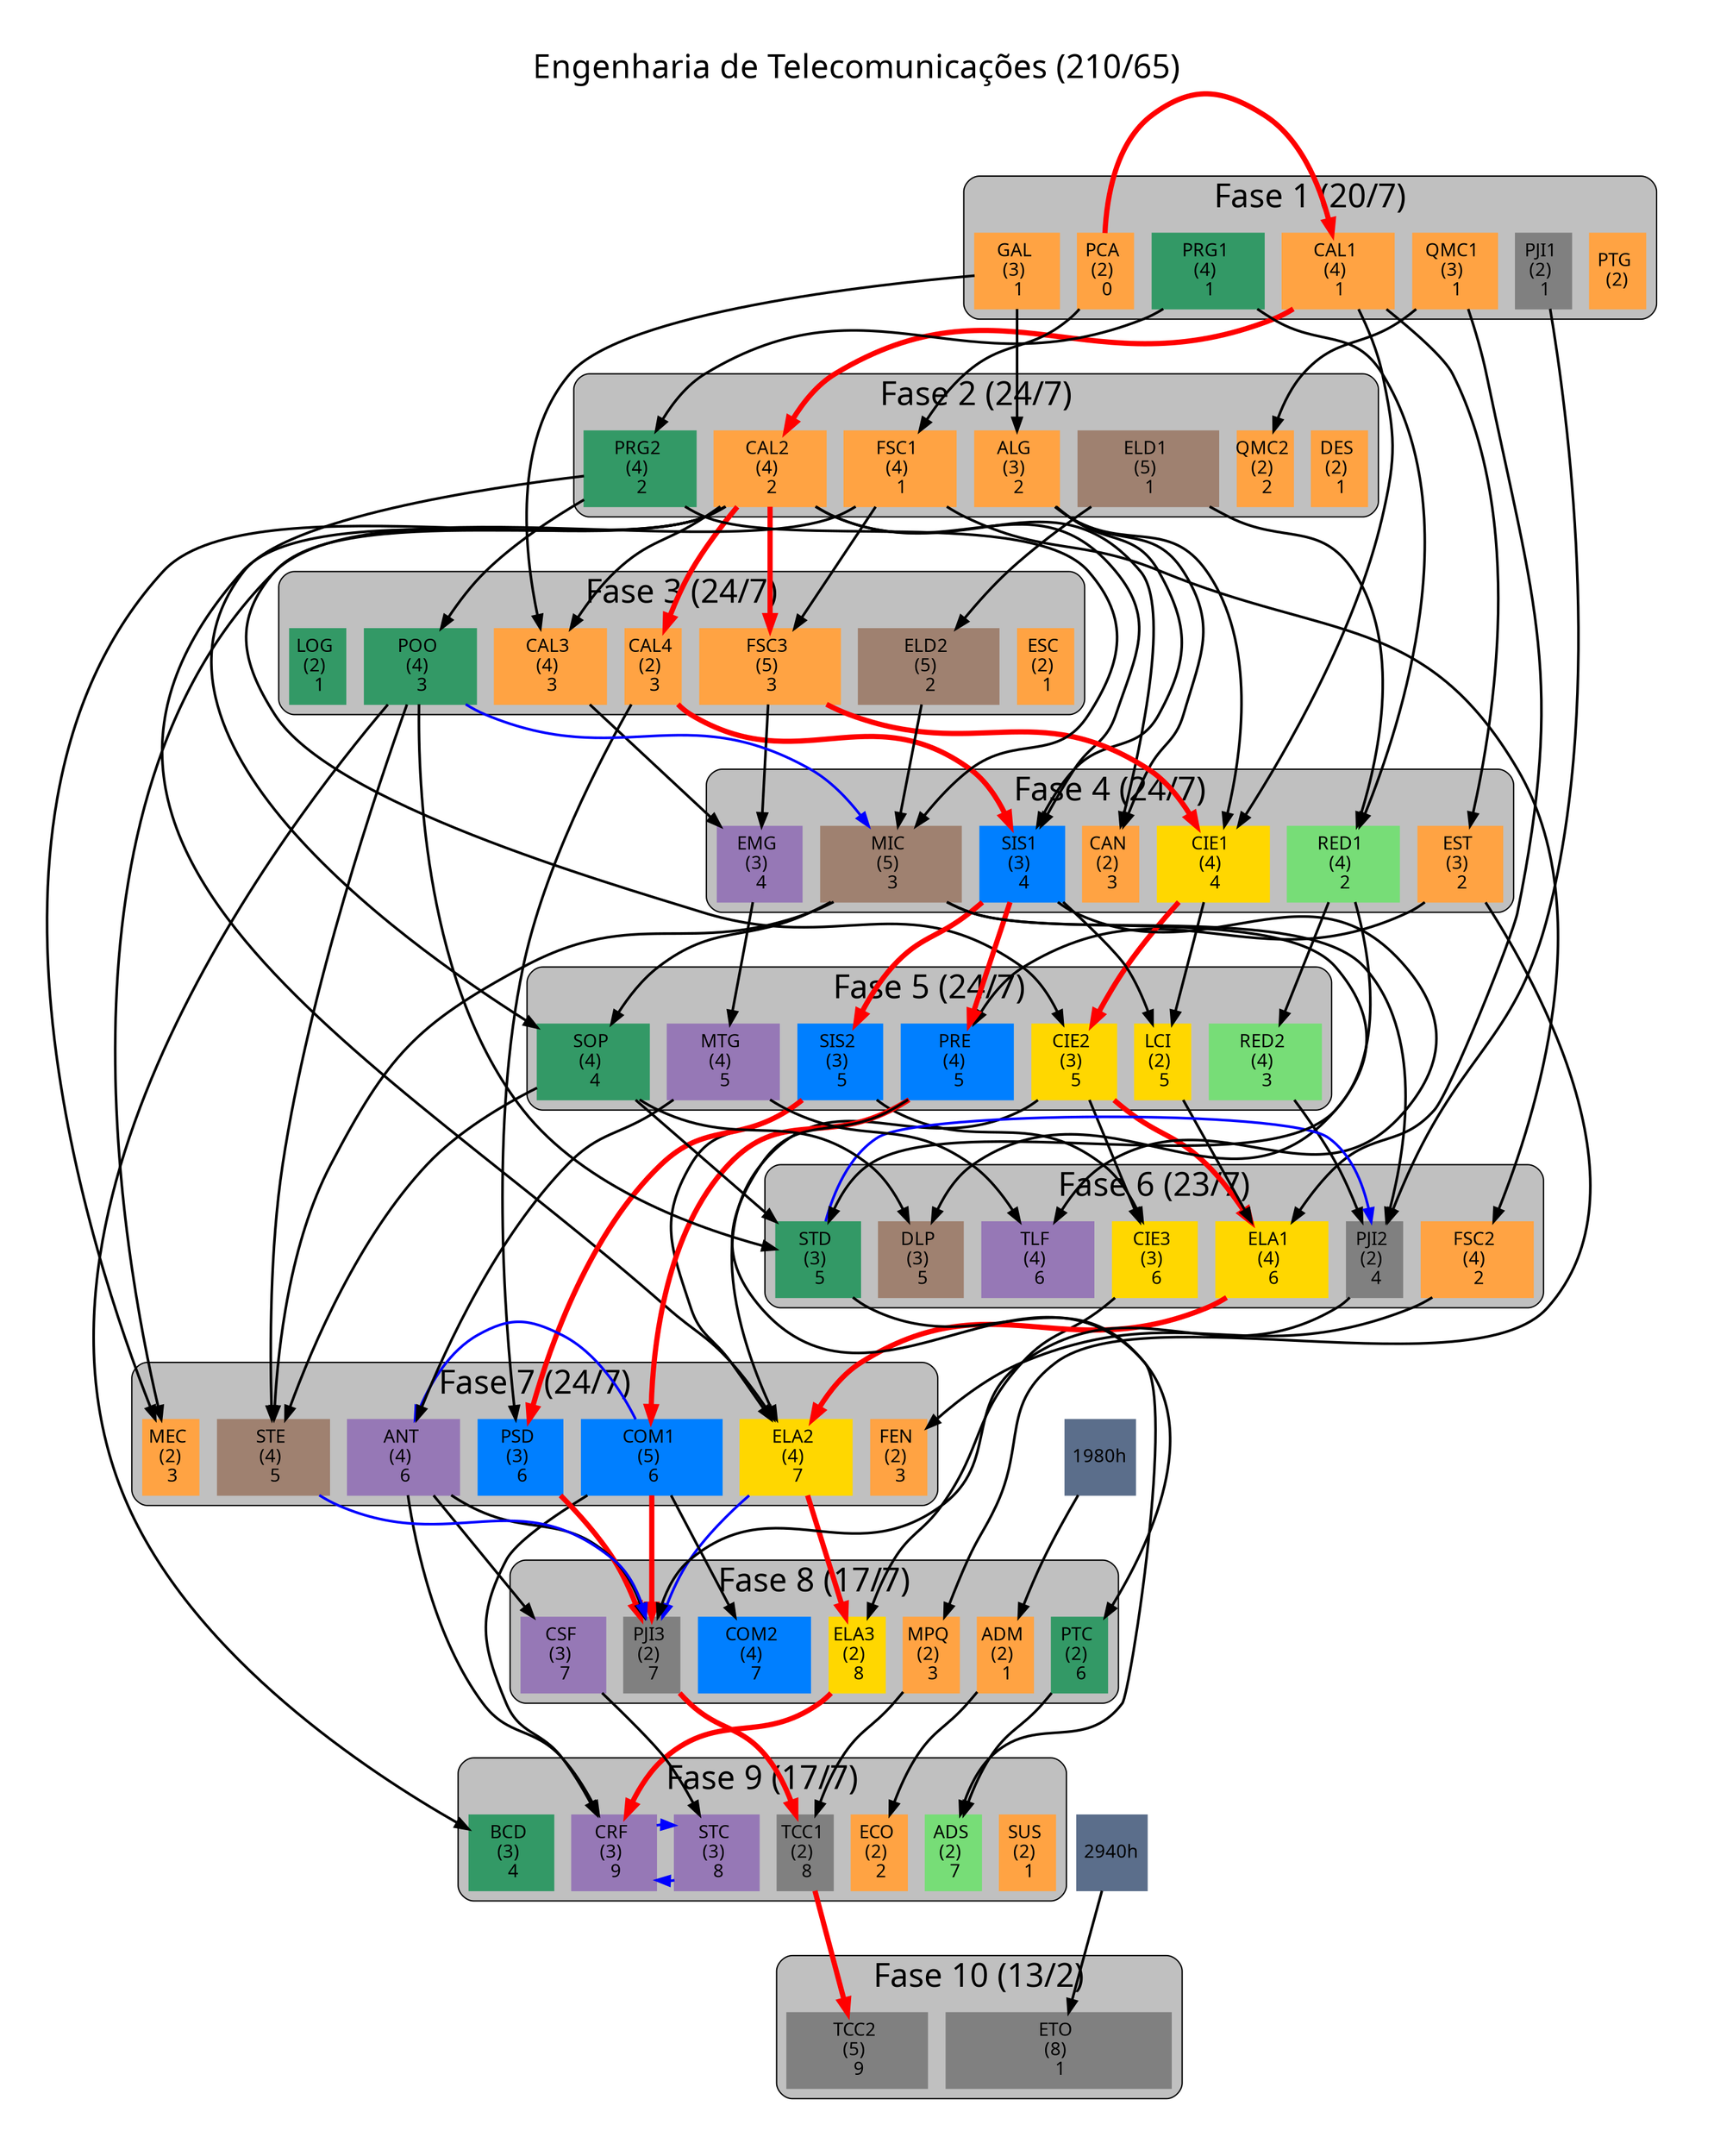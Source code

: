 digraph EngTelecom {
    layout = dot  // circo, dot, fdp, neato, osage, sfdp, twopi
    label ="Engenharia de Telecomunicações (210/65)"
    labelloc = t
    // graph [nodesep=0.3, ranksep=1.3] # , splines=ortho]#, splines=lines]  #ortho
    // node [labelloc=c fontsize=10, style=filled, shape=box, style="rounded,filled"]
    // edge [arrowsize=.5]
   
    // bgcolor="#2e3e56"
	  pad="0.5" /* add padding round the edge of the graph */
    graph [nodesep=0.2, ranksep=1.3, fontname="helvetica Neue Ultra Light", fontcolor="#000000" fontsize=25]
    node [shape="rectangle", height=0.8,  style="filled", labelloc=c, fontname="helvetica Neue Ultra Light bold"fixedsize=true]
    // edge [color="#fcfcfc", penwidth="2", fontname="helvetica Neue Ultra Light"]
    edge [color="#000000", penwidth="2", fontname="helvetica Neue Ultra Light"]
 
 
    // Pré-requisitos

    // Eixo laranja
    {horas1980} -> ADM
    {} -> DES
    {} -> ESC
    {} -> PTG
    {} -> QMC1
    {} -> SUS
    {ADM} -> ECO
    {CAL1} -> EST
    {FSC2} -> FEN
    {CAL2 FSC1} -> MEC
    {EST} -> MPQ # TODO verificar se PJI2 e PTG devem ser pré-requisito
    {QMC1} -> QMC2

    {} -> PCA
    {} -> GAL
    {GAL} -> ALG
    {PCA} -> CAL1 [constraint=false,color=ble] [color=red, penwidth="4"]
    {CAL1} -> CAL2 [color=red, penwidth="4"]
    {GAL CAL2} -> CAL3
    {CAL2} -> CAL4 [color=red, penwidth="4"]
    {ALG CAL2} -> CAN
    {PCA} -> FSC1
    {FSC1} -> FSC2
    {FSC1} -> FSC3
    {CAL2} -> FSC3 [color=red, penwidth="4"]


    // Eixo amarelo
    {CAL1 ALG} -> CIE1 
    {FSC3} -> CIE1 [color=red, penwidth="4"]
    {CIE1} -> CIE2 [color=red, penwidth="4"]
    {CAL2} -> CIE2 
    {CIE2 SIS2} -> CIE3 # TODO verificar
    {LCI QMC1} -> ELA1 # TODO verificar
    {CIE2} -> ELA1 [color=red, penwidth="4"]
    {CAL2 CIE2 SIS2} -> ELA2
    {ELA1} -> ELA2 [color=red, penwidth="4"]
    {CIE3} -> ELA3
    {ELA2} -> ELA3 [color=red, penwidth="4"]
    {CIE1 SIS1} -> LCI

    // Eixo azul
    {PRE} -> COM1 [color=red, penwidth="4"] # recomendada: sis2
    {COM1} -> COM2 # recomendada: PSD
    {EST} -> PRE # recomendada: PRG1, CAL4
    {SIS1} -> PRE  [color=red, penwidth="4"]
    {CAL2 ALG} -> SIS1 
    {CAL4} -> SIS1  [color=red, penwidth="4"]
    {SIS1} -> SIS2  [color=red, penwidth="4"]
    {CAL4} -> PSD  # recomendada: CAN
    {SIS2} -> PSD  [color=red, penwidth="4"]

    // Eixo cinza
    {} -> PJI1
    {PJI1 RED2 MIC} -> PJI2 # TODO colocar STD como pré-requisito
    {STD} -> PJI2 [color=blue constraint=false]
    {PJI2 ANT} -> PJI3 # recomendada DLP # TODO Colocamos ELA2 como coreq
    {PSD COM1} -> PJI3 [color=red, penwidth="4"]
    {STE} -> PJI3 [color=blue constraint=false]
    {ELA2}-> PJI3 [color=blue constraint=false]
    {MPQ} -> TCC1 # TODO colocar CH como pré-requisito - tirei PTG
    {PJI3} -> TCC1 [color=red, penwidth="4"]
    {TCC1} -> TCC2 [color=red, penwidth="4"]
    {horas2940} -> ETO

    // Eixo marrom
    {SOP MIC} -> DLP
    {} -> ELD1
    {ELD1} -> ELD2 # ELA1 como recomendada
    {ELD2 PRG2} -> MIC
    {POO} -> MIC [color=blue constraint=false]
    {MIC SOP POO} -> STE

    // Eixo roxo
    {MTG} -> ANT
    {COM1} -> ANT [color=blue constraint=false]
    {COM1 ANT} -> CRF # recomendada CSF
    {ELA3} -> CRF [color=red, penwidth="4"]
    {STC} -> CRF [color=blue constraint=false]
    {CRF} -> STC [color=blue constraint=false]
    {ANT} -> CSF # recomendada: COM1
    {FSC3 CAL3} -> EMG
    {EMG} -> MTG # recomendada: CAL4
    {CSF} -> STC
    {MTG SIS1} -> TLF

    // Eixo verde claro
    {ELD1 PRG1} -> RED1
    {RED1}-> RED2
    {PTC PRE} -> ADS

    // Eixo verde escuro
    {} -> LOG
    // {LOG} -> PRG1 [color=blue constraint=false]
    {} -> PRG1
    {PRG1} -> PRG2
    {PRG2} -> POO
    {PRG2 MIC} -> SOP
    {POO RED1 SOP} -> STD
    {POO} -> BCD
    {STD} -> PTC # RED2 como recomendada



    // Fases

    subgraph cluster_fase1 {
      label = "Fase 1 (20/7)"
      // style = filled
      style="rounded"
      bgcolor= grey
      color = black

       PCA CAL1 PJI1 GAL PRG1 #15
       QMC1 PTG #5
    }

    subgraph cluster_fase2 {
      label = "Fase 2 (24/7)"
      style="rounded"
      bgcolor=grey
      // style = filled
      color = black

       FSC1 ALG ELD1 PRG2  CAL2 #20
       QMC2 DES #4
    }

    subgraph clusterFase3 {
      label = "Fase 3 (24/7)"
      style="rounded"
      bgcolor=grey
      // style = filled
      color = black

      ELD2 POO  CAL4 FSC3 CAL3 #20
      ESC LOG #4
    }

    subgraph clusterFase4  {
      label = "Fase 4 (24/7)"
      style="rounded"
      bgcolor=grey
      // style=filled
      color=black

      RED1 MIC  SIS1 EST EMG CIE1 #22
      CAN #2
    }

    subgraph cluster_fase5  {
      label = "Fase 5 (24/7)"
      style="rounded"
      bgcolor=grey
      // style=filled
      color=black

      MTG  SIS2 PRE  CIE2 LCI RED2 SOP #24
    }

    subgraph cluster_fase6  {
      label = "Fase 6 (23/7)"
      style="rounded"
      bgcolor=grey
      // style=filled
      color=black

      PJI2 STD ELA1 CIE3 FSC2 #16
      TLF DLP #7
    }

    subgraph cluster_fase7 {
      label = "Fase 7 (24/7)"
      style="rounded"
      bgcolor=grey
      // style=filled
      color=black

      PSD  ELA2  STE ANT COM1 #20
      MEC FEN #4
    }

    subgraph cluster_fase8 {
      label = "Fase 8 (17/7)"
      style="rounded"

      bgcolor=grey
      // style=filled
      color=black

      PJI3  ELA3 PTC CSF #9
      COM2 ADM MPQ #8
    }

    subgraph cluster_fase9  {
      label = "Fase 9 (17/7)"
      style="rounded"
      bgcolor=grey
      // style=filled
      color=black

      TCC1 CRF STC #8
      ADS ECO BCD SUS #9
    }

    subgraph cluster_fase10 {
      label = "Fase 10 (13/2)"
      style="rounded"
      bgcolor=grey
      // style=filled
      color=black

      TCC2 ETO #13
    }

      // expressão regular
      // (\w{3,4}) (\[ch=\d{2,3}) - find
      // $1 $2, color="#FFA343, id=$1 - replace

    // propriedades dos nós
    horas2940 [label="2940h", color="#5b6e8b", id="2940h"]
    horas1980 [label="1980h", color="#5b6e8b", id="1980h"]

    ADM [ch=40, color="#FFA343", id=ADM, label="ADM \n(2) \n 1",  width=0.6] # TODO pré-requisito 1980h
    ALG [ch=60, color="#FFA343", id=ALG, label="ALG \n(3) \n 2",  width=0.9]
    CAL1 [ch=80, color="#FFA343", id=CAL1, label="CAL1 \n(4) \n 1",  width=1.2]
    CAL2 [ch=80, color="#FFA343", id=CAL2, label="CAL2 \n(4) \n 2",  width=1.2]
    CAL3 [ch=80, color="#FFA343", id=CAL3, label="CAL3 \n(4) \n 3",  width=1.2]
    CAL4 [ch=40, color="#FFA343", id=CAL4, label="CAL4 \n(2) \n 3",  width=0.6]
    CAN [ch=40, color="#FFA343", id=CAN, label="CAN \n(2) \n 3",  width=0.6]
    DES [ch=40, color="#FFA343", id=DES, label="DES \n(2) \n 1",  width=0.6]
    ECO [ch=40, color="#FFA343", id=ECO, label="ECO \n(2) \n 2",  width=0.6]
    ESC [ch=40, color="#FFA343", id=ESC, label="ESC \n(2) \n 1",  width=0.6]
    EST [ch=60, color="#FFA343", id=EST, label="EST \n(3) \n 2",  width=0.9]
    FEN [ch=40, color="#FFA343", id=FEN, label="FEN \n(2) \n 3",  width=0.6]
    FSC1 [ch=80, color="#FFA343", id=FSC1, label="FSC1 \n(4) \n 1",  width=1.2]
    FSC2 [ch=80, color="#FFA343", id=FSC2, label="FSC2 \n(4) \n 2",  width=1.2]
    FSC3 [ch=100, color="#FFA343", id=FSC3, label="FSC3 \n(5) \n 3",  width=1.5] # TODO verificar se terá redução de CH
    GAL [ch=60, color="#FFA343", id=GAL, label="GAL \n(3) \n 1",  width=0.9]
    MEC [ch=40, color="#FFA343", id=MEC, label="MEC \n(2)\n 3",  width=0.6]
    MPQ [ch=40, color="#FFA343", id=MPQ, label="MPQ \n(2) \n 3",  width=0.6]
    PCA [ch=40, color="#FFA343", id=PCA, label="PCA \n(2) \n 0",  width=0.6]
    PTG [ch=40, color="#FFA343", id=PTG, label="PTG \n(2)",  width=0.6] # TODO pré-requisito 1980h
    QMC1 [ch=60, color="#FFA343", id=QMC1, label="QMC1 \n(3) \n 1",  width=0.9]
    QMC2 [ch=40, color="#FFA343", id=QMC2, label="QMC2 \n(2) \n 2",  width=0.6]
    SUS [ch=40, color="#FFA343", id=SUS, label="SUS \n(2) \n 1",  width=0.6]



    CIE1 [ch=80, color="#FFD700", id=CIE1, label="CIE1 \n(4) \n 4",  width=1.2]
    CIE2 [ch=60, color="#FFD700", id=CIE2, label="CIE2 \n(3) \n 5",  width=0.9]
    LCI  [ch=40, color="#FFD700", id=LCI,  label="LCI  \n(2) \n 5",  width=0.6]
    CIE3 [ch=60, color="#FFD700", id=CIE3, label="CIE3 \n(3) \n 6",  width=0.9]
    ELA1 [ch=80, color="#FFD700", id=ELA1, label="ELA1 \n(4) \n 6",  width=1.2]
    ELA2 [ch=80, color="#FFD700", id=ELA2, label="ELA2 \n(4) \n 7",  width=1.2]
    ELA3 [ch=40, color="#FFD700", id=ELA3, label="ELA3 \n(2) \n 8",  width=0.6]



    COM1 [ch=100, color="#007FFF", id=COM1, label="COM1 \n(5) \n 6",  width=1.5]
    COM2 [ch=80, color="#007FFF", id=COM2, label="COM2 \n(4) \n 7",  width=1.2]
    PRE  [ch=80, color="#007FFF", id=PRE, label="PRE \n(4) \n 5",  width=1.2]
    PSD  [ch=60, color="#007FFF", id=PSD, label="PSD \n(3) \n 6",  width=0.9]
    SIS1 [ch=60, color="#007FFF", id=SIS1, label="SIS1 \n(3) \n 4",  width=0.9]
    SIS2 [ch=60, color="#007FFF", id=SIS2, label="SIS2 \n(3) \n 5",  width=0.9]


    ETO [ch=160, color="#808080", id=ETO, label="ETO \n(8) \n 1",  width=2.4]
    PJI1 [ch=40, color="#808080", id=PJI1, label="PJI1 \n(2) \n 1",  width=0.6]
    PJI2 [ch=40, color="#808080", id=PJI2, label="PJI2 \n(2) \n 4",  width=0.6]
    PJI3 [ch=40, color="#808080", id=PJI3, label="PJI3 \n(2) \n 7",  width=0.6]
    TCC1 [ch=40, color="#808080", id=TCC1, label="TCC1 \n(2) \n 8",  width=0.6]
    TCC2 [ch=100, color="#808080", id=TCC2, label="TCC2 \n(5) \n 9",  width=1.5]


    ELD1 [ch=100, color="#9F8170", id=ELD1, label="ELD1 \n(5) \n 1",  width=1.5]
    ELD2 [ch=100, color="#9F8170", id=ELD2, label="ELD2 \n(5) \n 2",  width=1.5]
    MIC [ch=100, color="#9F8170", id=MIC, label="MIC \n(5) \n 3",  width=1.5]
    STE [ch=80, color="#9F8170", id=STE, label="STE \n(4) \n 5",  width=1.2]
    DLP [ch=60, color="#9F8170", id=DLP, label="DLP \n(3) \n 5" width=0.9]

    EMG [ch=60, color="#9678B6", id=EMG, label="EMG \n(3) \n 4",  width=0.9]
    MTG [ch=80, color="#9678B6", id=MTG, label="MTG \n(4) \n 5",  width=1.2]
    ANT [ch=80, color="#9678B6", id=ANT, label="ANT \n(4) \n 6",  width=1.2]
    CSF [ch=60, color="#9678B6", id=CSF, label="CSF \n(3) \n 7",  width=0.9]
    STC [ch=60, color="#9678B6", id=STC, label="STC \n(3) \n 8",  width=0.9]
    CRF [ch=60, color="#9678B6", id=CRF, label="CRF \n(3) \n 9",  width=0.9]
    TLF [ch=80, color="#9678B6", id=TLF, label="TLF \n(4) \n 6",  width=1.2]


    ADS [ch=40, color="#77DD77", id=ADS, label="ADS \n(2) \n 7",  width=0.6]
    RED1 [ch=80, color="#77DD77", id=RED1, label="RED1 \n(4) \n 2",  width=1.2]
    RED2 [ch=80, color="#77DD77", id=RED2, label="RED2 \n(4) \n 3",  width=1.2]


    BCD [ch=60, color="#339966", id=BCD, label="BCD \n(3) \n 4",  width=0.9]
    LOG [ch=40, color="#339966", id=LOG, label="LOG \n(2) \n 1",  width=0.6]
    POO [ch=80, color="#339966", id=POO, label="POO \n(4) \n 3",  width=1.2]
    PRG1 [ch=80, color="#339966", id=PRG1, label="PRG1 \n(4) \n 1",  width=1.2]
    PRG2 [ch=80, color="#339966", id=PRG2, label="PRG2 \n(4) \n 2",  width=1.2]
    PTC [ch=40, color="#339966", id=PTC, label="PTC \n(2) \n 6",  width=0.6]
    SOP [ch=80, color="#339966", id=SOP, label="SOP \n(4) \n 4",  width=1.2]
    STD [ch=60, color="#339966", id=STD, label="STD \n(3) \n 5",  width=0.9]

}